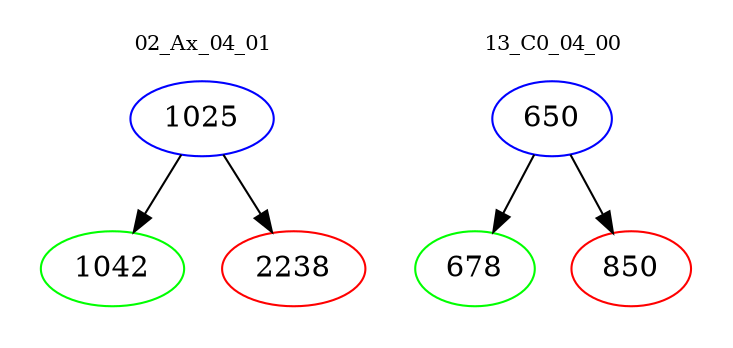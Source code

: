 digraph{
subgraph cluster_0 {
color = white
label = "02_Ax_04_01";
fontsize=10;
T0_1025 [label="1025", color="blue"]
T0_1025 -> T0_1042 [color="black"]
T0_1042 [label="1042", color="green"]
T0_1025 -> T0_2238 [color="black"]
T0_2238 [label="2238", color="red"]
}
subgraph cluster_1 {
color = white
label = "13_C0_04_00";
fontsize=10;
T1_650 [label="650", color="blue"]
T1_650 -> T1_678 [color="black"]
T1_678 [label="678", color="green"]
T1_650 -> T1_850 [color="black"]
T1_850 [label="850", color="red"]
}
}
